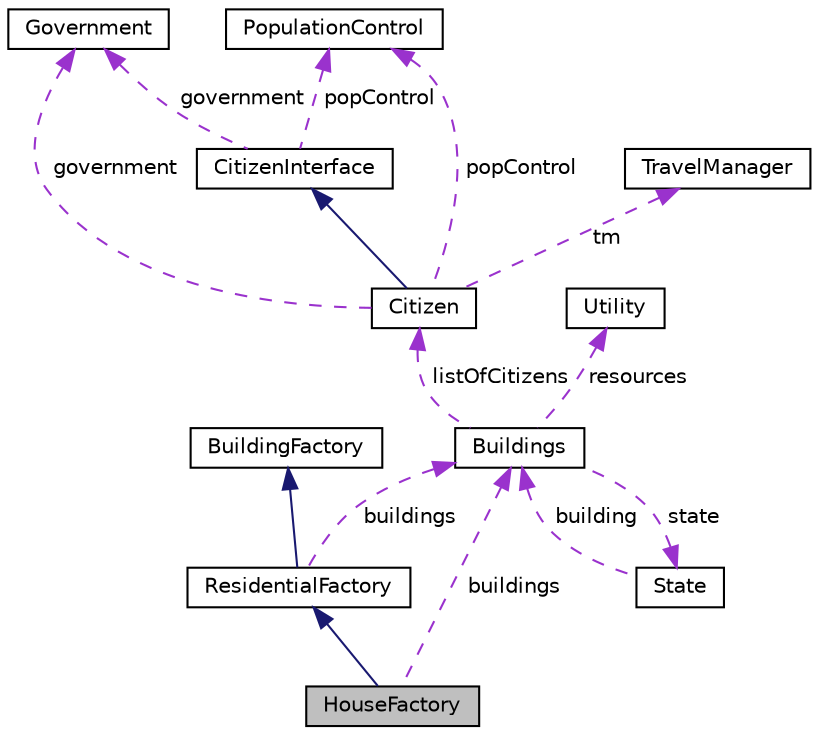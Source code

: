 digraph "HouseFactory"
{
 // LATEX_PDF_SIZE
  edge [fontname="Helvetica",fontsize="10",labelfontname="Helvetica",labelfontsize="10"];
  node [fontname="Helvetica",fontsize="10",shape=record];
  Node1 [label="HouseFactory",height=0.2,width=0.4,color="black", fillcolor="grey75", style="filled", fontcolor="black",tooltip="A factory class for creating house buildings."];
  Node2 -> Node1 [dir="back",color="midnightblue",fontsize="10",style="solid"];
  Node2 [label="ResidentialFactory",height=0.2,width=0.4,color="black", fillcolor="white", style="filled",URL="$classResidentialFactory.html",tooltip="A factory class for creating residential buildings."];
  Node3 -> Node2 [dir="back",color="midnightblue",fontsize="10",style="solid"];
  Node3 [label="BuildingFactory",height=0.2,width=0.4,color="black", fillcolor="white", style="filled",URL="$classBuildingFactory.html",tooltip="An abstract factory class for creating Building objects."];
  Node4 -> Node2 [dir="back",color="darkorchid3",fontsize="10",style="dashed",label=" buildings" ];
  Node4 [label="Buildings",height=0.2,width=0.4,color="black", fillcolor="white", style="filled",URL="$classBuildings.html",tooltip="Abstract base class representing a building with basic utilities and resource requirements."];
  Node5 -> Node4 [dir="back",color="darkorchid3",fontsize="10",style="dashed",label=" listOfCitizens" ];
  Node5 [label="Citizen",height=0.2,width=0.4,color="black", fillcolor="white", style="filled",URL="$classCitizen.html",tooltip="Represents a citizen in the government system."];
  Node6 -> Node5 [dir="back",color="midnightblue",fontsize="10",style="solid"];
  Node6 [label="CitizenInterface",height=0.2,width=0.4,color="black", fillcolor="white", style="filled",URL="$classCitizenInterface.html",tooltip="An abstract base class that defines the interface for Citizen components."];
  Node7 -> Node6 [dir="back",color="darkorchid3",fontsize="10",style="dashed",label=" government" ];
  Node7 [label="Government",height=0.2,width=0.4,color="black", fillcolor="white", style="filled",URL="$classGovernment.html",tooltip="Base class for government sectors implementing Observer pattern for citizen notifications."];
  Node8 -> Node6 [dir="back",color="darkorchid3",fontsize="10",style="dashed",label=" popControl" ];
  Node8 [label="PopulationControl",height=0.2,width=0.4,color="black", fillcolor="white", style="filled",URL="$classPopulationControl.html",tooltip="Class for managing population dynamics in a city."];
  Node7 -> Node5 [dir="back",color="darkorchid3",fontsize="10",style="dashed",label=" government" ];
  Node9 -> Node5 [dir="back",color="darkorchid3",fontsize="10",style="dashed",label=" tm" ];
  Node9 [label="TravelManager",height=0.2,width=0.4,color="black", fillcolor="white", style="filled",URL="$classTravelManager.html",tooltip=" "];
  Node8 -> Node5 [dir="back",color="darkorchid3",fontsize="10",style="dashed",label=" popControl" ];
  Node10 -> Node4 [dir="back",color="darkorchid3",fontsize="10",style="dashed",label=" resources" ];
  Node10 [label="Utility",height=0.2,width=0.4,color="black", fillcolor="white", style="filled",URL="$classUtility.html",tooltip=" "];
  Node11 -> Node4 [dir="back",color="darkorchid3",fontsize="10",style="dashed",label=" state" ];
  Node11 [label="State",height=0.2,width=0.4,color="black", fillcolor="white", style="filled",URL="$classState.html",tooltip="Abstract class representing the state of a building."];
  Node4 -> Node11 [dir="back",color="darkorchid3",fontsize="10",style="dashed",label=" building" ];
  Node4 -> Node1 [dir="back",color="darkorchid3",fontsize="10",style="dashed",label=" buildings" ];
}
